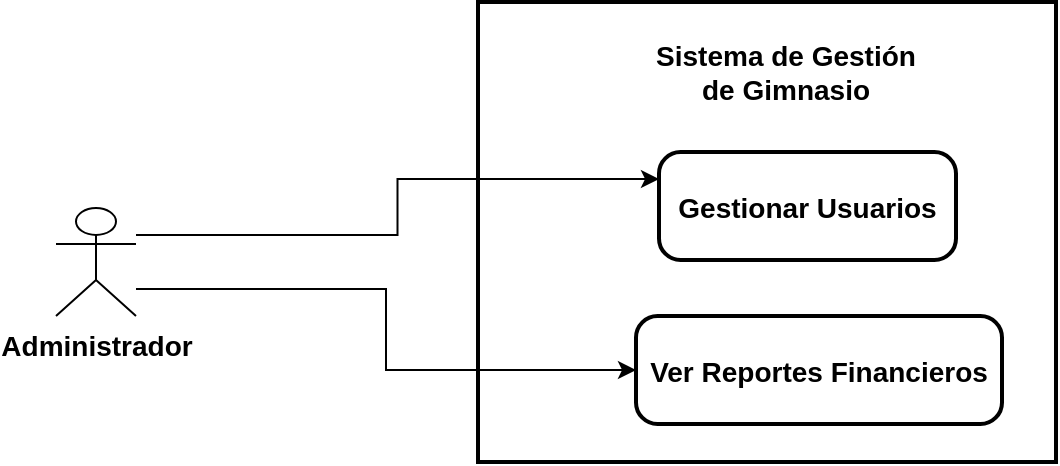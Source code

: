 <mxfile version="28.0.6">
  <diagram name="Page-1" id="L9P3y5sABZvln70rL-t9">
    <mxGraphModel dx="1144" dy="660" grid="1" gridSize="10" guides="1" tooltips="1" connect="1" arrows="1" fold="1" page="1" pageScale="1" pageWidth="850" pageHeight="1100" math="0" shadow="0">
      <root>
        <mxCell id="0" />
        <mxCell id="1" parent="0" />
        <mxCell id="F3cPZaWXSn8m7NxwVwCj-1" value="" style="whiteSpace=wrap;strokeWidth=2;" vertex="1" parent="1">
          <mxGeometry x="371" y="180" width="289" height="230" as="geometry" />
        </mxCell>
        <mxCell id="F3cPZaWXSn8m7NxwVwCj-14" style="edgeStyle=orthogonalEdgeStyle;rounded=0;orthogonalLoop=1;jettySize=auto;html=1;exitX=1;exitY=0.75;exitDx=0;exitDy=0;entryX=0;entryY=0.5;entryDx=0;entryDy=0;" edge="1" parent="1" source="F3cPZaWXSn8m7NxwVwCj-2" target="F3cPZaWXSn8m7NxwVwCj-12">
          <mxGeometry relative="1" as="geometry" />
        </mxCell>
        <mxCell id="F3cPZaWXSn8m7NxwVwCj-15" style="edgeStyle=orthogonalEdgeStyle;rounded=0;orthogonalLoop=1;jettySize=auto;html=1;exitX=1;exitY=0.25;exitDx=0;exitDy=0;entryX=0;entryY=0.25;entryDx=0;entryDy=0;" edge="1" parent="1" source="F3cPZaWXSn8m7NxwVwCj-2" target="F3cPZaWXSn8m7NxwVwCj-3">
          <mxGeometry relative="1" as="geometry" />
        </mxCell>
        <mxCell id="F3cPZaWXSn8m7NxwVwCj-2" value="&lt;font style=&quot;font-size: 14px;&quot;&gt;&lt;b&gt;Administrador&lt;/b&gt;&lt;/font&gt;" style="shape=umlActor;verticalLabelPosition=bottom;verticalAlign=top;html=1;outlineConnect=0;" vertex="1" parent="1">
          <mxGeometry x="160" y="283" width="40" height="54" as="geometry" />
        </mxCell>
        <mxCell id="F3cPZaWXSn8m7NxwVwCj-3" value="Gestionar Usuarios" style="rounded=1;arcSize=20;strokeWidth=2;fontSize=14;fontStyle=1" vertex="1" parent="1">
          <mxGeometry x="461.5" y="255" width="148.5" height="54" as="geometry" />
        </mxCell>
        <mxCell id="F3cPZaWXSn8m7NxwVwCj-5" value="&lt;font style=&quot;font-size: 14px;&quot;&gt;&lt;b&gt;Sistema de Gestión de Gimnasio&lt;/b&gt;&lt;/font&gt;" style="text;html=1;align=center;verticalAlign=middle;whiteSpace=wrap;rounded=0;" vertex="1" parent="1">
          <mxGeometry x="450" y="190" width="150" height="50" as="geometry" />
        </mxCell>
        <mxCell id="F3cPZaWXSn8m7NxwVwCj-12" value="Ver Reportes Financieros" style="rounded=1;arcSize=20;strokeWidth=2;fontSize=14;fontStyle=1" vertex="1" parent="1">
          <mxGeometry x="450" y="337" width="183" height="54" as="geometry" />
        </mxCell>
      </root>
    </mxGraphModel>
  </diagram>
</mxfile>
